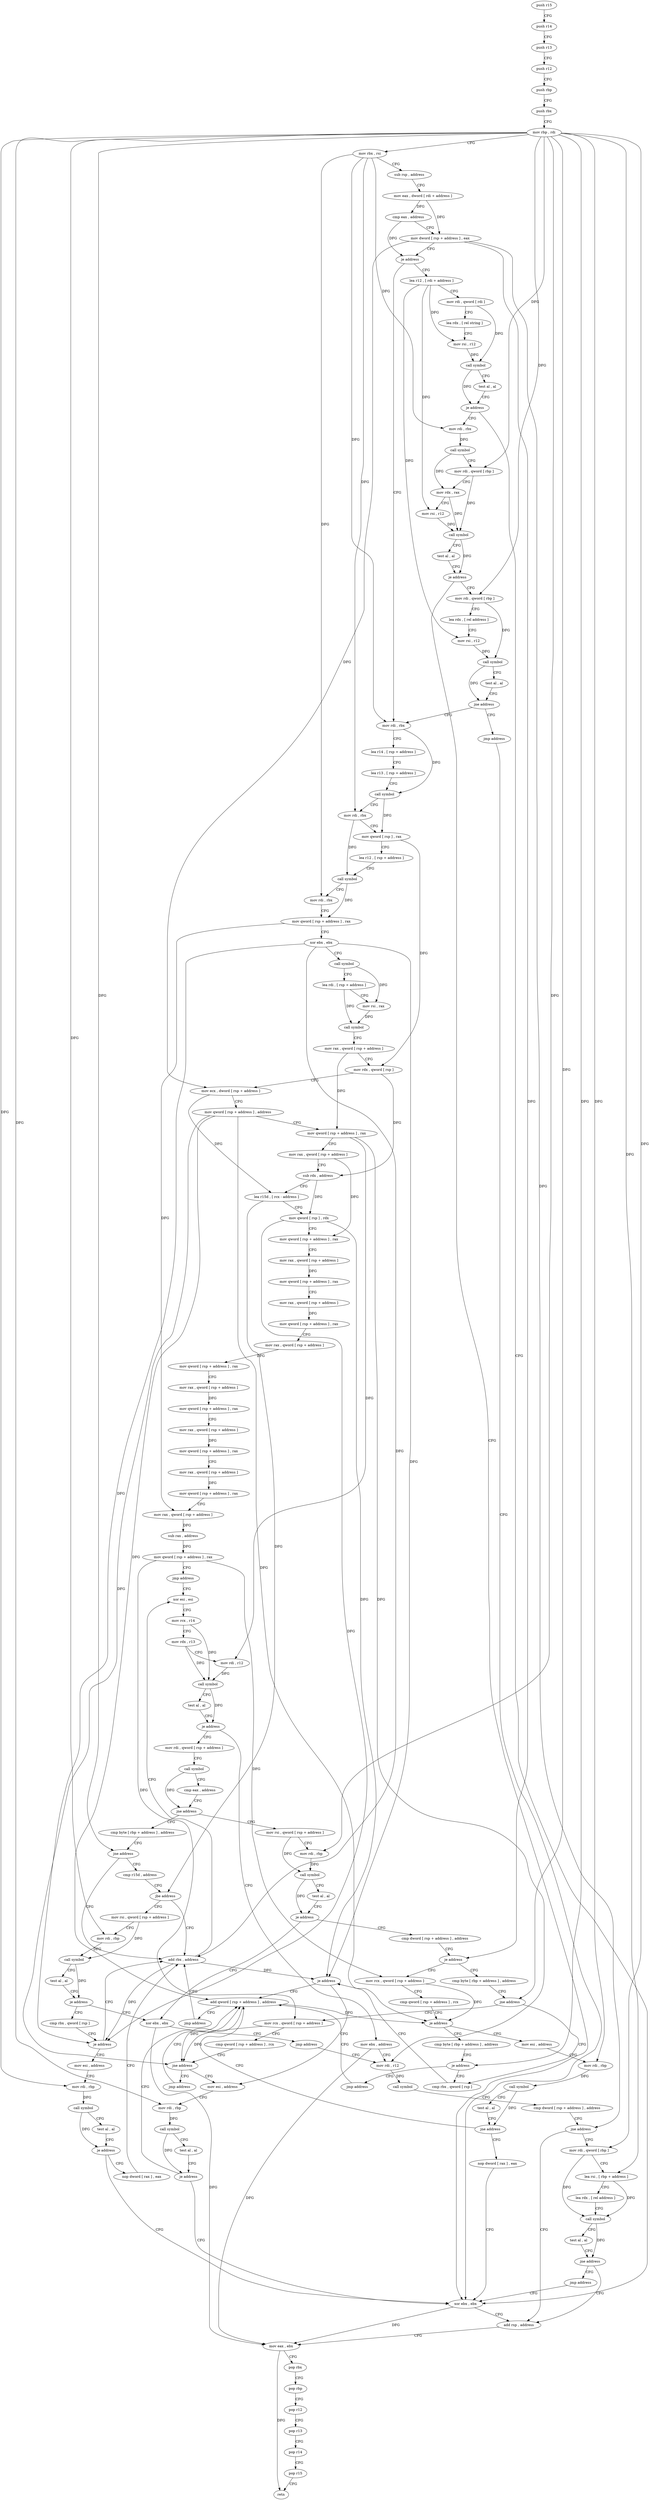 digraph "func" {
"110432" [label = "push r15" ]
"110434" [label = "push r14" ]
"110436" [label = "push r13" ]
"110438" [label = "push r12" ]
"110440" [label = "push rbp" ]
"110441" [label = "push rbx" ]
"110442" [label = "mov rbp , rdi" ]
"110445" [label = "mov rbx , rsi" ]
"110448" [label = "sub rsp , address" ]
"110455" [label = "mov eax , dword [ rdi + address ]" ]
"110458" [label = "cmp eax , address" ]
"110461" [label = "mov dword [ rsp + address ] , eax" ]
"110465" [label = "je address" ]
"111008" [label = "lea r12 , [ rdi + address ]" ]
"110471" [label = "mov rdi , rbx" ]
"111012" [label = "mov rdi , qword [ rdi ]" ]
"111015" [label = "lea rdx , [ rel string ]" ]
"111022" [label = "mov rsi , r12" ]
"111025" [label = "call symbol" ]
"111030" [label = "test al , al" ]
"111032" [label = "je address" ]
"110912" [label = "xor ebx , ebx" ]
"111034" [label = "mov rdi , rbx" ]
"110474" [label = "lea r14 , [ rsp + address ]" ]
"110479" [label = "lea r13 , [ rsp + address ]" ]
"110484" [label = "call symbol" ]
"110489" [label = "mov rdi , rbx" ]
"110492" [label = "mov qword [ rsp ] , rax" ]
"110496" [label = "lea r12 , [ rsp + address ]" ]
"110501" [label = "call symbol" ]
"110506" [label = "mov rdi , rbx" ]
"110509" [label = "mov qword [ rsp + address ] , rax" ]
"110514" [label = "xor ebx , ebx" ]
"110516" [label = "call symbol" ]
"110521" [label = "lea rdi , [ rsp + address ]" ]
"110526" [label = "mov rsi , rax" ]
"110529" [label = "call symbol" ]
"110534" [label = "mov rax , qword [ rsp + address ]" ]
"110539" [label = "mov rdx , qword [ rsp ]" ]
"110543" [label = "mov ecx , dword [ rsp + address ]" ]
"110547" [label = "mov qword [ rsp + address ] , address" ]
"110556" [label = "mov qword [ rsp + address ] , rax" ]
"110561" [label = "mov rax , qword [ rsp + address ]" ]
"110566" [label = "sub rdx , address" ]
"110570" [label = "lea r15d , [ rcx - address ]" ]
"110574" [label = "mov qword [ rsp ] , rdx" ]
"110578" [label = "mov qword [ rsp + address ] , rax" ]
"110583" [label = "mov rax , qword [ rsp + address ]" ]
"110588" [label = "mov qword [ rsp + address ] , rax" ]
"110596" [label = "mov rax , qword [ rsp + address ]" ]
"110601" [label = "mov qword [ rsp + address ] , rax" ]
"110609" [label = "mov rax , qword [ rsp + address ]" ]
"110614" [label = "mov qword [ rsp + address ] , rax" ]
"110622" [label = "mov rax , qword [ rsp + address ]" ]
"110627" [label = "mov qword [ rsp + address ] , rax" ]
"110635" [label = "mov rax , qword [ rsp + address ]" ]
"110640" [label = "mov qword [ rsp + address ] , rax" ]
"110648" [label = "mov rax , qword [ rsp + address ]" ]
"110653" [label = "mov qword [ rsp + address ] , rax" ]
"110661" [label = "mov rax , qword [ rsp + address ]" ]
"110666" [label = "sub rax , address" ]
"110670" [label = "mov qword [ rsp + address ] , rax" ]
"110675" [label = "jmp address" ]
"110748" [label = "xor esi , esi" ]
"110914" [label = "add rsp , address" ]
"111037" [label = "call symbol" ]
"111042" [label = "mov rdi , qword [ rbp ]" ]
"111046" [label = "mov rdx , rax" ]
"111049" [label = "mov rsi , r12" ]
"111052" [label = "call symbol" ]
"111057" [label = "test al , al" ]
"111059" [label = "je address" ]
"111065" [label = "mov rdi , qword [ rbp ]" ]
"110750" [label = "mov rcx , r14" ]
"110753" [label = "mov rdx , r13" ]
"110756" [label = "mov rdi , r12" ]
"110759" [label = "call symbol" ]
"110764" [label = "test al , al" ]
"110766" [label = "je address" ]
"110960" [label = "mov ebx , address" ]
"110772" [label = "mov rdi , qword [ rsp + address ]" ]
"111069" [label = "lea rdx , [ rel address ]" ]
"111076" [label = "mov rsi , r12" ]
"111079" [label = "call symbol" ]
"111084" [label = "test al , al" ]
"111086" [label = "jne address" ]
"111092" [label = "jmp address" ]
"110965" [label = "mov rdi , r12" ]
"110777" [label = "call symbol" ]
"110782" [label = "cmp eax , address" ]
"110785" [label = "jne address" ]
"110680" [label = "cmp byte [ rbp + address ] , address" ]
"110787" [label = "mov rsi , qword [ rsp + address ]" ]
"110921" [label = "mov eax , ebx" ]
"110923" [label = "pop rbx" ]
"110924" [label = "pop rbp" ]
"110925" [label = "pop r12" ]
"110927" [label = "pop r13" ]
"110929" [label = "pop r14" ]
"110931" [label = "pop r15" ]
"110933" [label = "retn" ]
"110980" [label = "mov rdi , qword [ rbp ]" ]
"110984" [label = "lea rsi , [ rbp + address ]" ]
"110988" [label = "lea rdx , [ rel address ]" ]
"110995" [label = "call symbol" ]
"111000" [label = "test al , al" ]
"111002" [label = "jne address" ]
"111004" [label = "jmp address" ]
"110684" [label = "jne address" ]
"110744" [label = "add rbx , address" ]
"110686" [label = "cmp r15d , address" ]
"110792" [label = "mov rdi , rbp" ]
"110795" [label = "call symbol" ]
"110800" [label = "test al , al" ]
"110802" [label = "je address" ]
"111104" [label = "xor ebx , ebx" ]
"110808" [label = "cmp dword [ rsp + address ] , address" ]
"110690" [label = "jbe address" ]
"110692" [label = "mov rsi , qword [ rsp + address ]" ]
"111106" [label = "jmp address" ]
"110813" [label = "je address" ]
"110880" [label = "mov rcx , qword [ rsp + address ]" ]
"110815" [label = "cmp byte [ rbp + address ] , address" ]
"110697" [label = "mov rdi , rbp" ]
"110700" [label = "call symbol" ]
"110705" [label = "test al , al" ]
"110707" [label = "je address" ]
"110713" [label = "cmp rbx , qword [ rsp ]" ]
"110968" [label = "call symbol" ]
"110973" [label = "cmp dword [ rsp + address ] , address" ]
"110978" [label = "jne address" ]
"110885" [label = "cmp qword [ rsp + address ] , rcx" ]
"110890" [label = "je address" ]
"110944" [label = "cmp byte [ rbp + address ] , address" ]
"110892" [label = "mov esi , address" ]
"110819" [label = "jne address" ]
"110856" [label = "mov rcx , qword [ rsp + address ]" ]
"110821" [label = "cmp rbx , qword [ rsp ]" ]
"110717" [label = "je address" ]
"110719" [label = "mov esi , address" ]
"110948" [label = "je address" ]
"110954" [label = "jmp address" ]
"110897" [label = "mov rdi , rbp" ]
"110900" [label = "call symbol" ]
"110905" [label = "test al , al" ]
"110907" [label = "jne address" ]
"110844" [label = "add qword [ rsp + address ] , address" ]
"110909" [label = "nop dword [ rax ] , eax" ]
"110861" [label = "cmp qword [ rsp + address ] , rcx" ]
"110866" [label = "jne address" ]
"110827" [label = "mov esi , address" ]
"110868" [label = "jmp address" ]
"110825" [label = "je address" ]
"110724" [label = "mov rdi , rbp" ]
"110727" [label = "call symbol" ]
"110732" [label = "test al , al" ]
"110734" [label = "je address" ]
"110740" [label = "nop dword [ rax ] , eax" ]
"110850" [label = "jmp address" ]
"110832" [label = "mov rdi , rbp" ]
"110835" [label = "call symbol" ]
"110840" [label = "test al , al" ]
"110842" [label = "je address" ]
"110432" -> "110434" [ label = "CFG" ]
"110434" -> "110436" [ label = "CFG" ]
"110436" -> "110438" [ label = "CFG" ]
"110438" -> "110440" [ label = "CFG" ]
"110440" -> "110441" [ label = "CFG" ]
"110441" -> "110442" [ label = "CFG" ]
"110442" -> "110445" [ label = "CFG" ]
"110442" -> "111042" [ label = "DFG" ]
"110442" -> "111065" [ label = "DFG" ]
"110442" -> "110684" [ label = "DFG" ]
"110442" -> "110792" [ label = "DFG" ]
"110442" -> "110980" [ label = "DFG" ]
"110442" -> "110984" [ label = "DFG" ]
"110442" -> "110697" [ label = "DFG" ]
"110442" -> "110819" [ label = "DFG" ]
"110442" -> "110948" [ label = "DFG" ]
"110442" -> "110897" [ label = "DFG" ]
"110442" -> "110724" [ label = "DFG" ]
"110442" -> "110832" [ label = "DFG" ]
"110445" -> "110448" [ label = "CFG" ]
"110445" -> "110471" [ label = "DFG" ]
"110445" -> "110489" [ label = "DFG" ]
"110445" -> "110506" [ label = "DFG" ]
"110445" -> "111034" [ label = "DFG" ]
"110448" -> "110455" [ label = "CFG" ]
"110455" -> "110458" [ label = "DFG" ]
"110455" -> "110461" [ label = "DFG" ]
"110458" -> "110461" [ label = "CFG" ]
"110458" -> "110465" [ label = "DFG" ]
"110461" -> "110465" [ label = "CFG" ]
"110461" -> "110543" [ label = "DFG" ]
"110461" -> "110978" [ label = "DFG" ]
"110461" -> "110813" [ label = "DFG" ]
"110465" -> "111008" [ label = "CFG" ]
"110465" -> "110471" [ label = "CFG" ]
"111008" -> "111012" [ label = "CFG" ]
"111008" -> "111022" [ label = "DFG" ]
"111008" -> "111049" [ label = "DFG" ]
"111008" -> "111076" [ label = "DFG" ]
"110471" -> "110474" [ label = "CFG" ]
"110471" -> "110484" [ label = "DFG" ]
"111012" -> "111015" [ label = "CFG" ]
"111012" -> "111025" [ label = "DFG" ]
"111015" -> "111022" [ label = "CFG" ]
"111022" -> "111025" [ label = "DFG" ]
"111025" -> "111030" [ label = "CFG" ]
"111025" -> "111032" [ label = "DFG" ]
"111030" -> "111032" [ label = "CFG" ]
"111032" -> "110912" [ label = "CFG" ]
"111032" -> "111034" [ label = "CFG" ]
"110912" -> "110914" [ label = "CFG" ]
"110912" -> "110921" [ label = "DFG" ]
"111034" -> "111037" [ label = "DFG" ]
"110474" -> "110479" [ label = "CFG" ]
"110479" -> "110484" [ label = "CFG" ]
"110484" -> "110489" [ label = "CFG" ]
"110484" -> "110492" [ label = "DFG" ]
"110489" -> "110492" [ label = "CFG" ]
"110489" -> "110501" [ label = "DFG" ]
"110492" -> "110496" [ label = "CFG" ]
"110492" -> "110539" [ label = "DFG" ]
"110496" -> "110501" [ label = "CFG" ]
"110501" -> "110506" [ label = "CFG" ]
"110501" -> "110509" [ label = "DFG" ]
"110506" -> "110509" [ label = "CFG" ]
"110509" -> "110514" [ label = "CFG" ]
"110509" -> "110661" [ label = "DFG" ]
"110514" -> "110516" [ label = "CFG" ]
"110514" -> "110744" [ label = "DFG" ]
"110514" -> "110717" [ label = "DFG" ]
"110514" -> "110825" [ label = "DFG" ]
"110516" -> "110521" [ label = "CFG" ]
"110516" -> "110526" [ label = "DFG" ]
"110521" -> "110526" [ label = "CFG" ]
"110521" -> "110529" [ label = "DFG" ]
"110526" -> "110529" [ label = "DFG" ]
"110529" -> "110534" [ label = "CFG" ]
"110534" -> "110539" [ label = "CFG" ]
"110534" -> "110556" [ label = "DFG" ]
"110539" -> "110543" [ label = "CFG" ]
"110539" -> "110566" [ label = "DFG" ]
"110543" -> "110547" [ label = "CFG" ]
"110543" -> "110570" [ label = "DFG" ]
"110547" -> "110556" [ label = "CFG" ]
"110547" -> "110890" [ label = "DFG" ]
"110547" -> "110866" [ label = "DFG" ]
"110547" -> "110844" [ label = "DFG" ]
"110556" -> "110561" [ label = "CFG" ]
"110556" -> "110756" [ label = "DFG" ]
"110556" -> "110965" [ label = "DFG" ]
"110561" -> "110566" [ label = "CFG" ]
"110561" -> "110578" [ label = "DFG" ]
"110566" -> "110570" [ label = "CFG" ]
"110566" -> "110574" [ label = "DFG" ]
"110570" -> "110574" [ label = "CFG" ]
"110570" -> "110690" [ label = "DFG" ]
"110574" -> "110578" [ label = "CFG" ]
"110574" -> "110717" [ label = "DFG" ]
"110574" -> "110825" [ label = "DFG" ]
"110578" -> "110583" [ label = "CFG" ]
"110583" -> "110588" [ label = "DFG" ]
"110588" -> "110596" [ label = "CFG" ]
"110596" -> "110601" [ label = "DFG" ]
"110601" -> "110609" [ label = "CFG" ]
"110609" -> "110614" [ label = "DFG" ]
"110614" -> "110622" [ label = "CFG" ]
"110622" -> "110627" [ label = "DFG" ]
"110627" -> "110635" [ label = "CFG" ]
"110635" -> "110640" [ label = "DFG" ]
"110640" -> "110648" [ label = "CFG" ]
"110648" -> "110653" [ label = "DFG" ]
"110653" -> "110661" [ label = "CFG" ]
"110661" -> "110666" [ label = "DFG" ]
"110666" -> "110670" [ label = "DFG" ]
"110670" -> "110675" [ label = "CFG" ]
"110670" -> "110880" [ label = "DFG" ]
"110670" -> "110856" [ label = "DFG" ]
"110675" -> "110748" [ label = "CFG" ]
"110748" -> "110750" [ label = "CFG" ]
"110914" -> "110921" [ label = "CFG" ]
"111037" -> "111042" [ label = "CFG" ]
"111037" -> "111046" [ label = "DFG" ]
"111042" -> "111046" [ label = "CFG" ]
"111042" -> "111052" [ label = "DFG" ]
"111046" -> "111049" [ label = "CFG" ]
"111046" -> "111052" [ label = "DFG" ]
"111049" -> "111052" [ label = "DFG" ]
"111052" -> "111057" [ label = "CFG" ]
"111052" -> "111059" [ label = "DFG" ]
"111057" -> "111059" [ label = "CFG" ]
"111059" -> "110912" [ label = "CFG" ]
"111059" -> "111065" [ label = "CFG" ]
"111065" -> "111069" [ label = "CFG" ]
"111065" -> "111079" [ label = "DFG" ]
"110750" -> "110753" [ label = "CFG" ]
"110750" -> "110759" [ label = "DFG" ]
"110753" -> "110756" [ label = "CFG" ]
"110753" -> "110759" [ label = "DFG" ]
"110756" -> "110759" [ label = "DFG" ]
"110759" -> "110764" [ label = "CFG" ]
"110759" -> "110766" [ label = "DFG" ]
"110764" -> "110766" [ label = "CFG" ]
"110766" -> "110960" [ label = "CFG" ]
"110766" -> "110772" [ label = "CFG" ]
"110960" -> "110965" [ label = "CFG" ]
"110960" -> "110921" [ label = "DFG" ]
"110772" -> "110777" [ label = "CFG" ]
"111069" -> "111076" [ label = "CFG" ]
"111076" -> "111079" [ label = "DFG" ]
"111079" -> "111084" [ label = "CFG" ]
"111079" -> "111086" [ label = "DFG" ]
"111084" -> "111086" [ label = "CFG" ]
"111086" -> "110471" [ label = "CFG" ]
"111086" -> "111092" [ label = "CFG" ]
"111092" -> "110912" [ label = "CFG" ]
"110965" -> "110968" [ label = "DFG" ]
"110777" -> "110782" [ label = "CFG" ]
"110777" -> "110785" [ label = "DFG" ]
"110782" -> "110785" [ label = "CFG" ]
"110785" -> "110680" [ label = "CFG" ]
"110785" -> "110787" [ label = "CFG" ]
"110680" -> "110684" [ label = "CFG" ]
"110787" -> "110792" [ label = "CFG" ]
"110787" -> "110795" [ label = "DFG" ]
"110921" -> "110923" [ label = "CFG" ]
"110921" -> "110933" [ label = "DFG" ]
"110923" -> "110924" [ label = "CFG" ]
"110924" -> "110925" [ label = "CFG" ]
"110925" -> "110927" [ label = "CFG" ]
"110927" -> "110929" [ label = "CFG" ]
"110929" -> "110931" [ label = "CFG" ]
"110931" -> "110933" [ label = "CFG" ]
"110980" -> "110984" [ label = "CFG" ]
"110980" -> "110995" [ label = "DFG" ]
"110984" -> "110988" [ label = "CFG" ]
"110984" -> "110995" [ label = "DFG" ]
"110988" -> "110995" [ label = "CFG" ]
"110995" -> "111000" [ label = "CFG" ]
"110995" -> "111002" [ label = "DFG" ]
"111000" -> "111002" [ label = "CFG" ]
"111002" -> "110914" [ label = "CFG" ]
"111002" -> "111004" [ label = "CFG" ]
"111004" -> "110912" [ label = "CFG" ]
"110684" -> "110744" [ label = "CFG" ]
"110684" -> "110686" [ label = "CFG" ]
"110744" -> "110748" [ label = "CFG" ]
"110744" -> "110717" [ label = "DFG" ]
"110744" -> "110825" [ label = "DFG" ]
"110686" -> "110690" [ label = "CFG" ]
"110792" -> "110795" [ label = "DFG" ]
"110795" -> "110800" [ label = "CFG" ]
"110795" -> "110802" [ label = "DFG" ]
"110800" -> "110802" [ label = "CFG" ]
"110802" -> "111104" [ label = "CFG" ]
"110802" -> "110808" [ label = "CFG" ]
"111104" -> "111106" [ label = "CFG" ]
"111104" -> "110921" [ label = "DFG" ]
"110808" -> "110813" [ label = "CFG" ]
"110690" -> "110744" [ label = "CFG" ]
"110690" -> "110692" [ label = "CFG" ]
"110692" -> "110697" [ label = "CFG" ]
"110692" -> "110700" [ label = "DFG" ]
"111106" -> "110965" [ label = "CFG" ]
"110813" -> "110880" [ label = "CFG" ]
"110813" -> "110815" [ label = "CFG" ]
"110880" -> "110885" [ label = "CFG" ]
"110880" -> "110890" [ label = "DFG" ]
"110815" -> "110819" [ label = "CFG" ]
"110697" -> "110700" [ label = "DFG" ]
"110700" -> "110705" [ label = "CFG" ]
"110700" -> "110707" [ label = "DFG" ]
"110705" -> "110707" [ label = "CFG" ]
"110707" -> "111104" [ label = "CFG" ]
"110707" -> "110713" [ label = "CFG" ]
"110713" -> "110717" [ label = "CFG" ]
"110968" -> "110973" [ label = "CFG" ]
"110973" -> "110978" [ label = "CFG" ]
"110978" -> "110914" [ label = "CFG" ]
"110978" -> "110980" [ label = "CFG" ]
"110885" -> "110890" [ label = "CFG" ]
"110890" -> "110944" [ label = "CFG" ]
"110890" -> "110892" [ label = "CFG" ]
"110944" -> "110948" [ label = "CFG" ]
"110892" -> "110897" [ label = "CFG" ]
"110819" -> "110856" [ label = "CFG" ]
"110819" -> "110821" [ label = "CFG" ]
"110856" -> "110861" [ label = "CFG" ]
"110856" -> "110866" [ label = "DFG" ]
"110821" -> "110825" [ label = "CFG" ]
"110717" -> "110744" [ label = "CFG" ]
"110717" -> "110719" [ label = "CFG" ]
"110719" -> "110724" [ label = "CFG" ]
"110948" -> "110821" [ label = "CFG" ]
"110948" -> "110954" [ label = "CFG" ]
"110954" -> "110844" [ label = "CFG" ]
"110897" -> "110900" [ label = "DFG" ]
"110900" -> "110905" [ label = "CFG" ]
"110900" -> "110907" [ label = "DFG" ]
"110905" -> "110907" [ label = "CFG" ]
"110907" -> "110844" [ label = "CFG" ]
"110907" -> "110909" [ label = "CFG" ]
"110844" -> "110850" [ label = "CFG" ]
"110844" -> "110890" [ label = "DFG" ]
"110844" -> "110866" [ label = "DFG" ]
"110909" -> "110912" [ label = "CFG" ]
"110861" -> "110866" [ label = "CFG" ]
"110866" -> "110827" [ label = "CFG" ]
"110866" -> "110868" [ label = "CFG" ]
"110827" -> "110832" [ label = "CFG" ]
"110868" -> "110844" [ label = "CFG" ]
"110825" -> "110844" [ label = "CFG" ]
"110825" -> "110827" [ label = "CFG" ]
"110724" -> "110727" [ label = "DFG" ]
"110727" -> "110732" [ label = "CFG" ]
"110727" -> "110734" [ label = "DFG" ]
"110732" -> "110734" [ label = "CFG" ]
"110734" -> "110912" [ label = "CFG" ]
"110734" -> "110740" [ label = "CFG" ]
"110740" -> "110744" [ label = "CFG" ]
"110850" -> "110744" [ label = "CFG" ]
"110832" -> "110835" [ label = "DFG" ]
"110835" -> "110840" [ label = "CFG" ]
"110835" -> "110842" [ label = "DFG" ]
"110840" -> "110842" [ label = "CFG" ]
"110842" -> "110912" [ label = "CFG" ]
"110842" -> "110844" [ label = "CFG" ]
}
